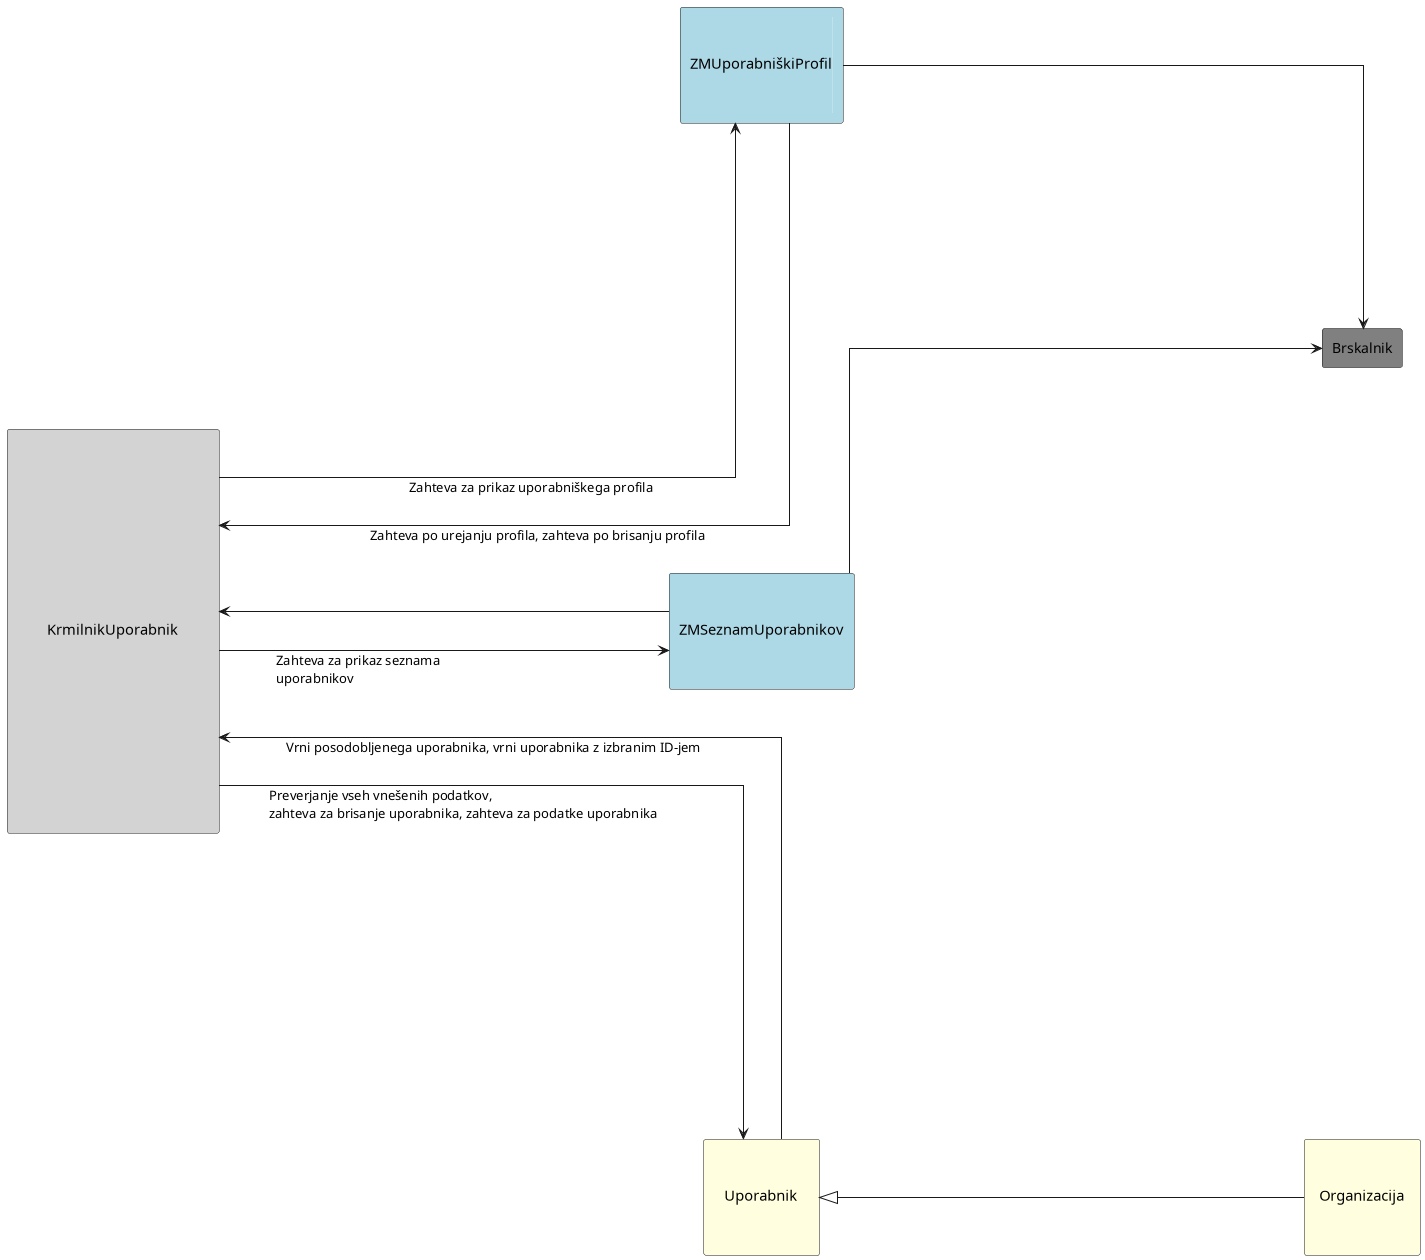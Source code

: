 @startuml
skinparam linetype ortho
skinparam nodesep 450
skinparam ranksep 450
left to right direction
 
agent KrmilnikUporabnik #lightGray [
{{
digraph G {
graph [pad=0]
n [fillcolor=lightGray style=filled margin=0 height=4 width=2 shape=plaintext fontname="SansSerif" fontsize=11 label="KrmilnikUporabnik"]
}
}}
]
 
agent UporabniskiProfil #lightBlue [
{{
digraph G {
graph [pad=0]
n [fillcolor=lightBlue style=filled margin=0 height=1.0 width=1.0 shape=plaintext fontname="SansSerif" fontsize=11 label="ZMUporabniškiProfil"]
}
}}
]

agent SeznamUporabnikov #lightBlue [
{{
digraph G {
graph [pad=0]
n [fillcolor=lightBlue style=filled margin=0 height=1.0 width=1.0 shape=plaintext fontname="SansSerif" fontsize=11 label="ZMSeznamUporabnikov"]
}
}}
]

agent Uporabnik #lightYellow [
{{
digraph G {
graph [pad=0]
n [fillcolor=lightYellow style=filled margin=0 height=1.0 width=1.0 shape=plaintext fontname="SansSerif" fontsize=11 label="Uporabnik"]
}
}}
]

agent Organizacija #lightYellow [
{{
digraph G {
graph [pad=0]
n [fillcolor=lightYellow style=filled margin=0 height=1.0 width=1.0 shape=plaintext fontname="SansSerif" fontsize=11 label="Organizacija"]
}
}}
]

agent Brskalnik #808080

KrmilnikUporabnik --> UporabniskiProfil : Zahteva za prikaz uporabniškega profila
UporabniskiProfil --> KrmilnikUporabnik :  Zahteva po urejanju profila, zahteva po brisanju profila
SeznamUporabnikov --> KrmilnikUporabnik

KrmilnikUporabnik --> SeznamUporabnikov :  Zahteva za prikaz seznama \luporabnikov
UporabniskiProfil --> Brskalnik
SeznamUporabnikov --> Brskalnik

KrmilnikUporabnik --> Uporabnik: Preverjanje vseh vnešenih podatkov, \lzahteva za brisanje uporabnika, zahteva za podatke uporabnika
Uporabnik --> KrmilnikUporabnik : Vrni posodobljenega uporabnika, vrni uporabnika z izbranim ID-jem

Uporabnik <|-- Organizacija
@enduml
